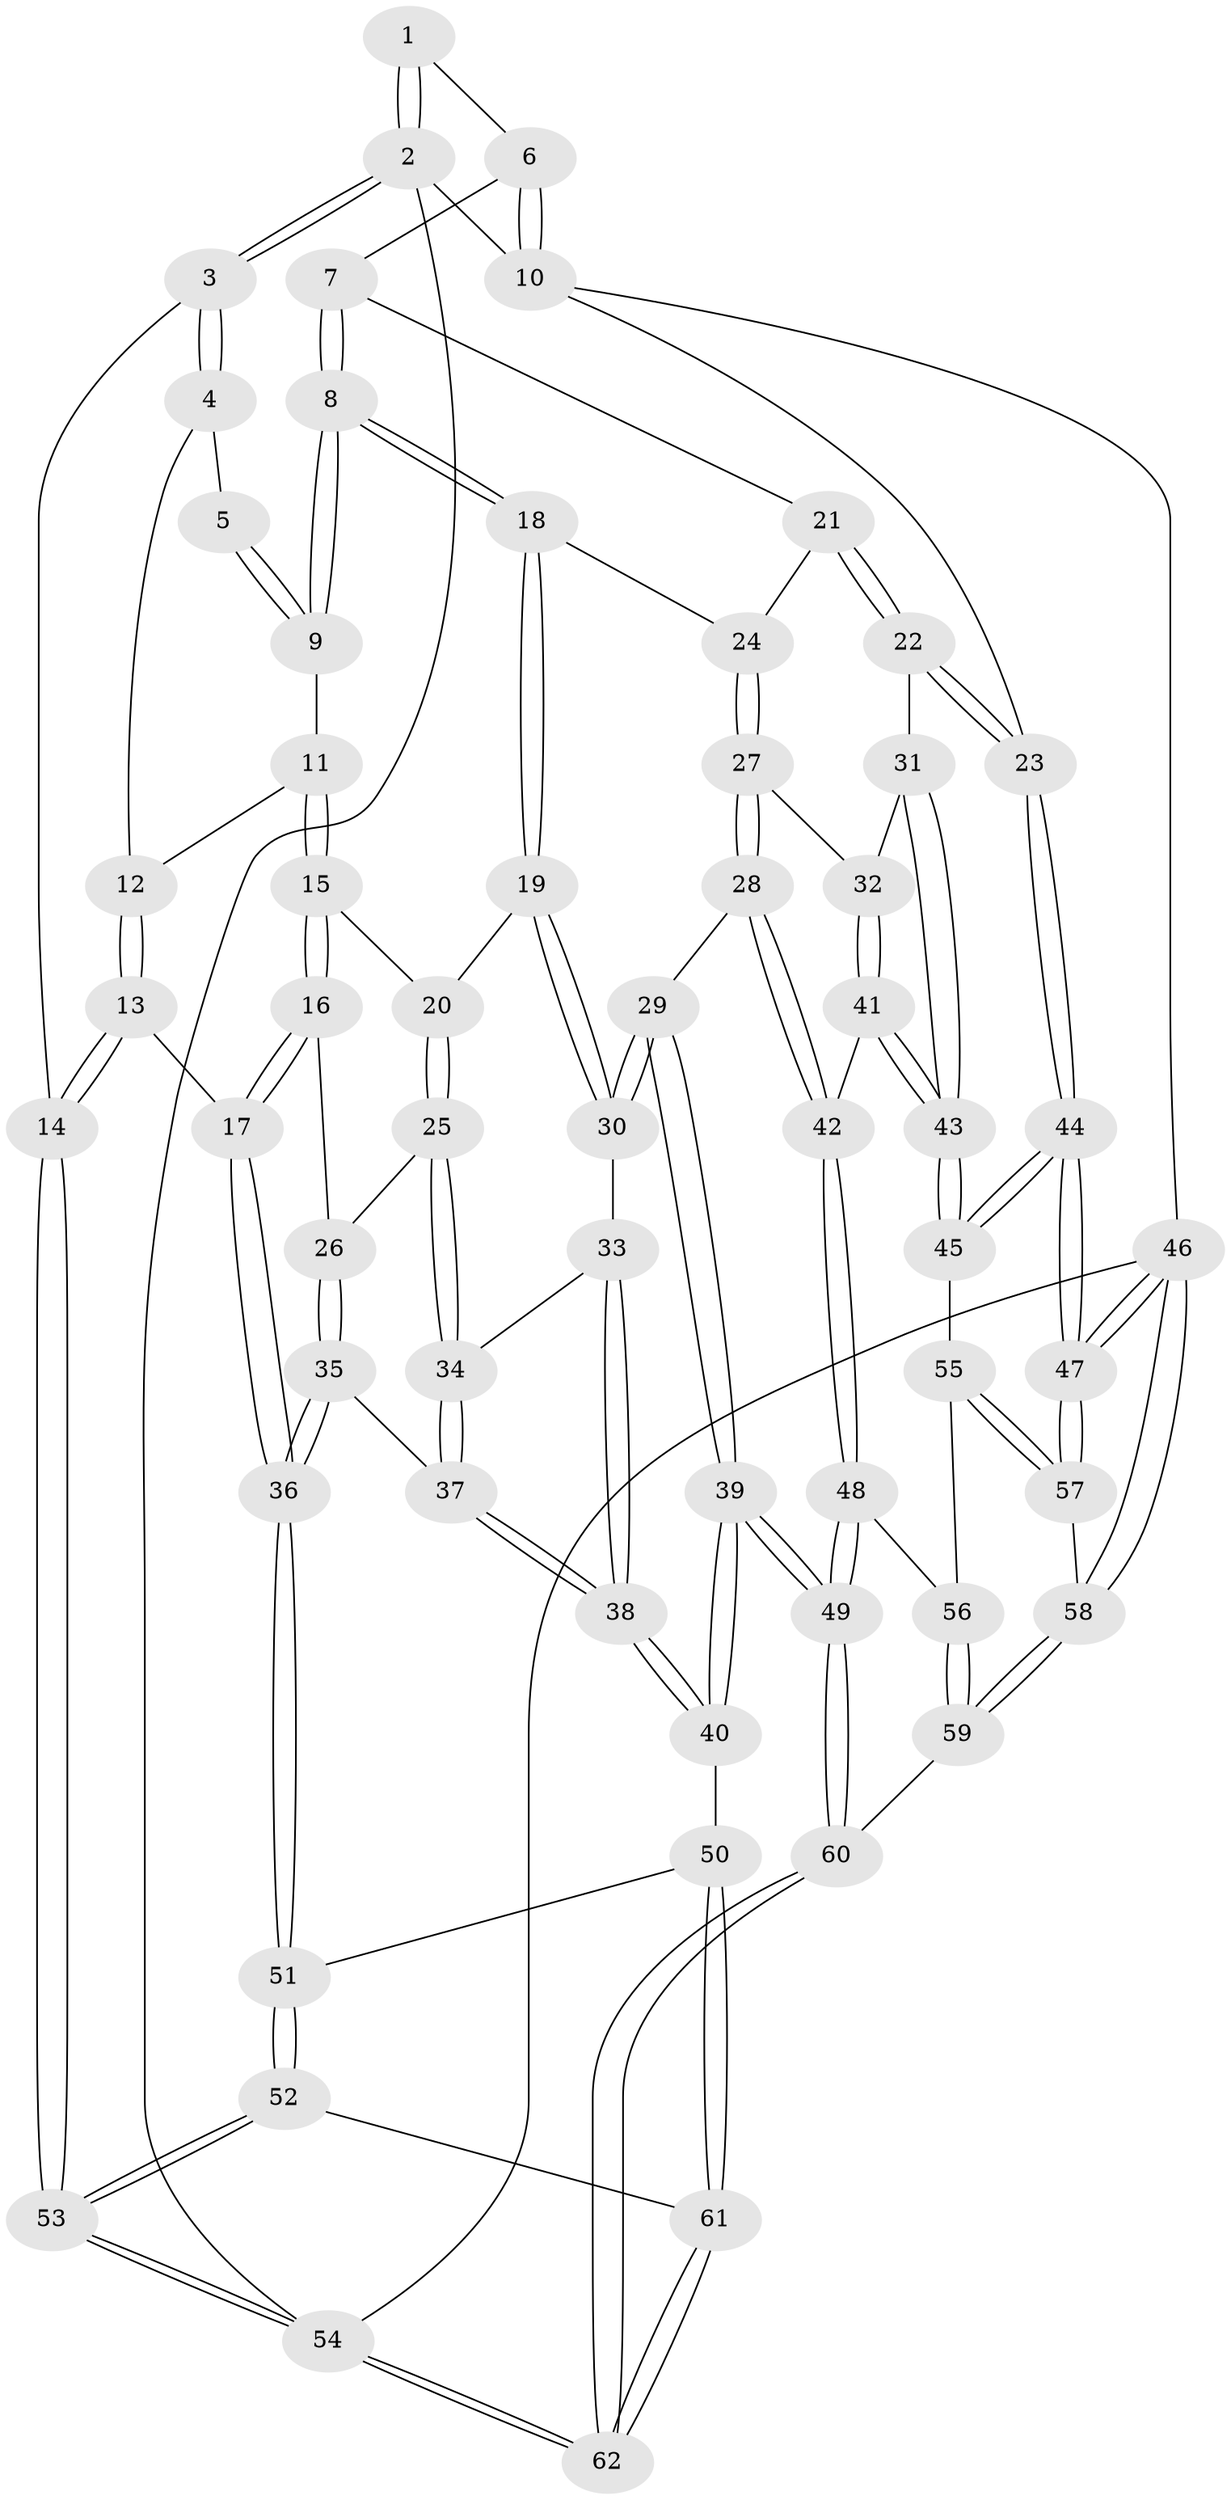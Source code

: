 // coarse degree distribution, {4: 0.5135135135135135, 8: 0.02702702702702703, 6: 0.08108108108108109, 3: 0.10810810810810811, 5: 0.2702702702702703}
// Generated by graph-tools (version 1.1) at 2025/52/02/27/25 19:52:36]
// undirected, 62 vertices, 152 edges
graph export_dot {
graph [start="1"]
  node [color=gray90,style=filled];
  1 [pos="+0.18696050745241113+0"];
  2 [pos="+0+0"];
  3 [pos="+0+0.2825231121982249"];
  4 [pos="+0.07529570374199906+0.15744416362210503"];
  5 [pos="+0.18530070017939212+0"];
  6 [pos="+0.5552151894143731+0"];
  7 [pos="+0.5685810863201659+0.11342813916505755"];
  8 [pos="+0.5608789559716942+0.13483174004172535"];
  9 [pos="+0.26246126136802755+0.16870622414606445"];
  10 [pos="+1+0"];
  11 [pos="+0.24225374994893892+0.22419811030083903"];
  12 [pos="+0.15416016482953282+0.22811199844101293"];
  13 [pos="+0.0010128715924868708+0.4547255258647443"];
  14 [pos="+0+0.428963845638625"];
  15 [pos="+0.256839452322381+0.25292046396756834"];
  16 [pos="+0.22725344660203584+0.3441613529274971"];
  17 [pos="+0.047213326067068885+0.4742908854570302"];
  18 [pos="+0.5531532835093832+0.22519977241594344"];
  19 [pos="+0.5353739459152762+0.25473765163032414"];
  20 [pos="+0.3763537746441183+0.30610777003482526"];
  21 [pos="+0.8407524914108326+0.17906252161730357"];
  22 [pos="+1+0.14378134145002194"];
  23 [pos="+1+0.13357703400717533"];
  24 [pos="+0.7339285569054839+0.3433580281894547"];
  25 [pos="+0.33900624417590774+0.4107256093586099"];
  26 [pos="+0.28961660483841906+0.3993948204821927"];
  27 [pos="+0.786770657203608+0.4222338004804234"];
  28 [pos="+0.6642558223618339+0.5011953306650991"];
  29 [pos="+0.5944701884462938+0.5051163409717858"];
  30 [pos="+0.5327162166858675+0.4173810302898264"];
  31 [pos="+1+0.30357649445729556"];
  32 [pos="+0.8079580129341067+0.4268336418473906"];
  33 [pos="+0.5074783457270834+0.42880809668478714"];
  34 [pos="+0.35113528323587706+0.44232776652162414"];
  35 [pos="+0.16142577212804443+0.5119058796150557"];
  36 [pos="+0.1000228137713016+0.5194897179038932"];
  37 [pos="+0.33170159343099637+0.5221140502400992"];
  38 [pos="+0.37663136812161546+0.5856720930927318"];
  39 [pos="+0.48085930855371556+0.7762174765455999"];
  40 [pos="+0.4328387530099879+0.7623229366414197"];
  41 [pos="+0.8818662743902312+0.6277758511784624"];
  42 [pos="+0.754333030444488+0.652549844186738"];
  43 [pos="+0.9187835778532125+0.6476079974289108"];
  44 [pos="+1+0.6445915502091515"];
  45 [pos="+0.9218764459367821+0.6502508300783839"];
  46 [pos="+1+1"];
  47 [pos="+1+1"];
  48 [pos="+0.61494842652743+0.7808628305527134"];
  49 [pos="+0.5292944207797322+0.8182712701458343"];
  50 [pos="+0.2964026637879237+0.7883682940094618"];
  51 [pos="+0.17388808342321715+0.7362642758678788"];
  52 [pos="+0+0.8353770646030764"];
  53 [pos="+0+0.8776954094502921"];
  54 [pos="+0+1"];
  55 [pos="+0.8902293480371377+0.7935881203649533"];
  56 [pos="+0.8162909215655073+0.8067414603523393"];
  57 [pos="+0.8934287797585451+0.8005610514913148"];
  58 [pos="+0.7021767756675489+1"];
  59 [pos="+0.6995119780762897+1"];
  60 [pos="+0.6158847349697633+1"];
  61 [pos="+0.1960188700941554+1"];
  62 [pos="+0.19407069361866647+1"];
  1 -- 2;
  1 -- 2;
  1 -- 6;
  2 -- 3;
  2 -- 3;
  2 -- 10;
  2 -- 54;
  3 -- 4;
  3 -- 4;
  3 -- 14;
  4 -- 5;
  4 -- 12;
  5 -- 9;
  5 -- 9;
  6 -- 7;
  6 -- 10;
  6 -- 10;
  7 -- 8;
  7 -- 8;
  7 -- 21;
  8 -- 9;
  8 -- 9;
  8 -- 18;
  8 -- 18;
  9 -- 11;
  10 -- 23;
  10 -- 46;
  11 -- 12;
  11 -- 15;
  11 -- 15;
  12 -- 13;
  12 -- 13;
  13 -- 14;
  13 -- 14;
  13 -- 17;
  14 -- 53;
  14 -- 53;
  15 -- 16;
  15 -- 16;
  15 -- 20;
  16 -- 17;
  16 -- 17;
  16 -- 26;
  17 -- 36;
  17 -- 36;
  18 -- 19;
  18 -- 19;
  18 -- 24;
  19 -- 20;
  19 -- 30;
  19 -- 30;
  20 -- 25;
  20 -- 25;
  21 -- 22;
  21 -- 22;
  21 -- 24;
  22 -- 23;
  22 -- 23;
  22 -- 31;
  23 -- 44;
  23 -- 44;
  24 -- 27;
  24 -- 27;
  25 -- 26;
  25 -- 34;
  25 -- 34;
  26 -- 35;
  26 -- 35;
  27 -- 28;
  27 -- 28;
  27 -- 32;
  28 -- 29;
  28 -- 42;
  28 -- 42;
  29 -- 30;
  29 -- 30;
  29 -- 39;
  29 -- 39;
  30 -- 33;
  31 -- 32;
  31 -- 43;
  31 -- 43;
  32 -- 41;
  32 -- 41;
  33 -- 34;
  33 -- 38;
  33 -- 38;
  34 -- 37;
  34 -- 37;
  35 -- 36;
  35 -- 36;
  35 -- 37;
  36 -- 51;
  36 -- 51;
  37 -- 38;
  37 -- 38;
  38 -- 40;
  38 -- 40;
  39 -- 40;
  39 -- 40;
  39 -- 49;
  39 -- 49;
  40 -- 50;
  41 -- 42;
  41 -- 43;
  41 -- 43;
  42 -- 48;
  42 -- 48;
  43 -- 45;
  43 -- 45;
  44 -- 45;
  44 -- 45;
  44 -- 47;
  44 -- 47;
  45 -- 55;
  46 -- 47;
  46 -- 47;
  46 -- 58;
  46 -- 58;
  46 -- 54;
  47 -- 57;
  47 -- 57;
  48 -- 49;
  48 -- 49;
  48 -- 56;
  49 -- 60;
  49 -- 60;
  50 -- 51;
  50 -- 61;
  50 -- 61;
  51 -- 52;
  51 -- 52;
  52 -- 53;
  52 -- 53;
  52 -- 61;
  53 -- 54;
  53 -- 54;
  54 -- 62;
  54 -- 62;
  55 -- 56;
  55 -- 57;
  55 -- 57;
  56 -- 59;
  56 -- 59;
  57 -- 58;
  58 -- 59;
  58 -- 59;
  59 -- 60;
  60 -- 62;
  60 -- 62;
  61 -- 62;
  61 -- 62;
}
